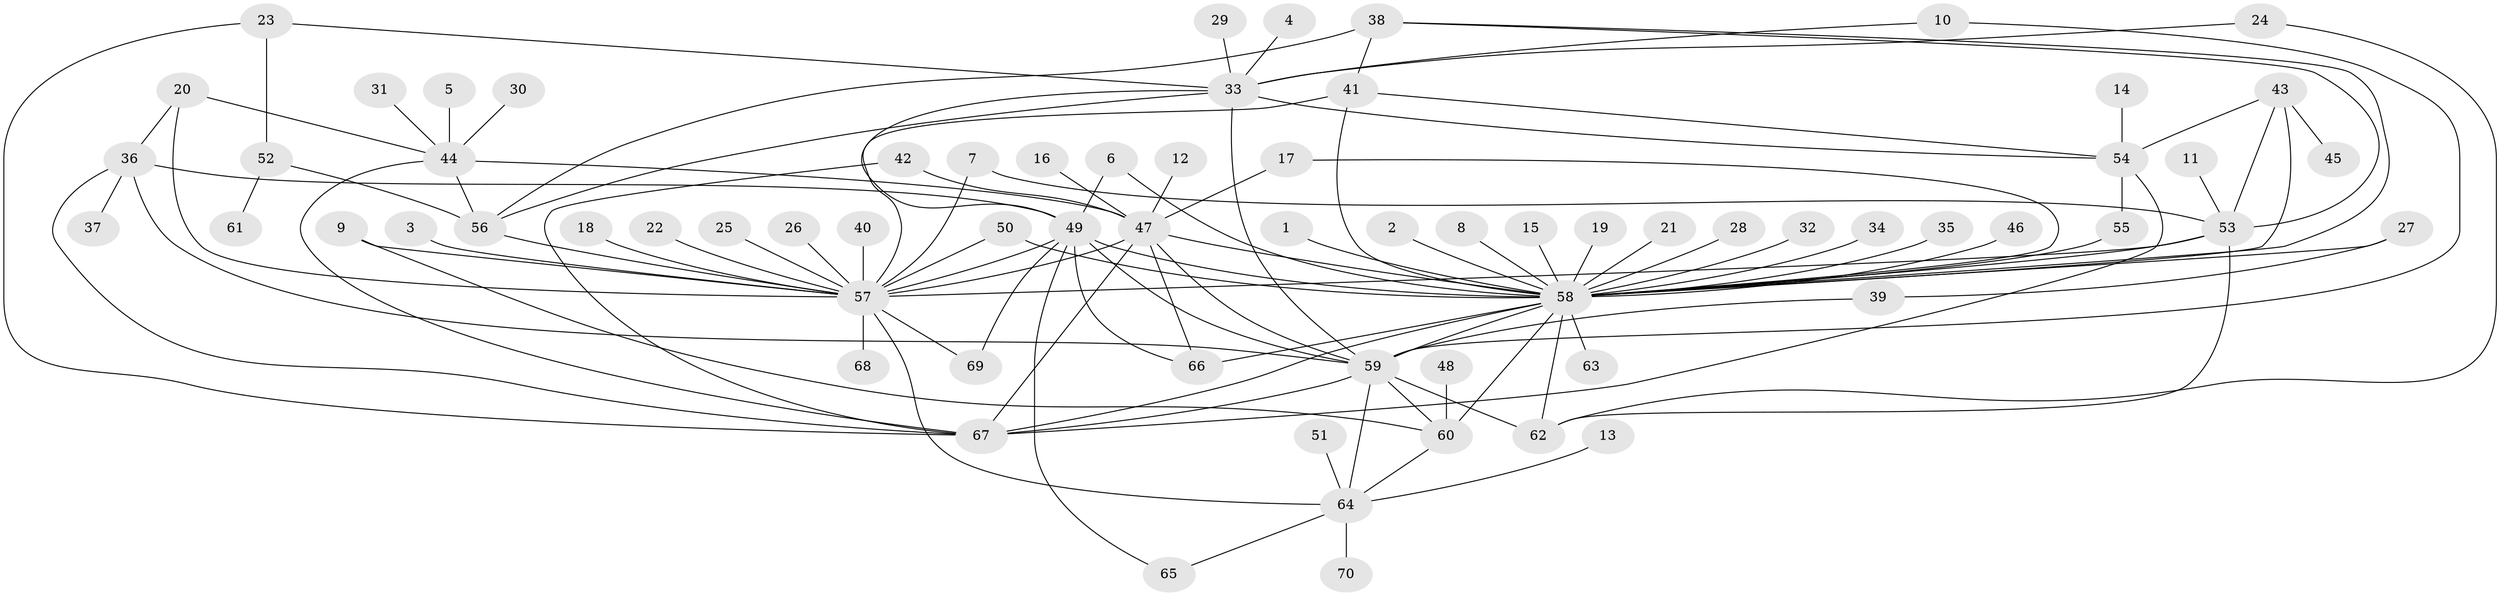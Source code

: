 // original degree distribution, {8: 0.03597122302158273, 32: 0.007194244604316547, 10: 0.007194244604316547, 5: 0.03597122302158273, 11: 0.014388489208633094, 7: 0.014388489208633094, 4: 0.08633093525179857, 1: 0.4676258992805755, 3: 0.07913669064748201, 12: 0.007194244604316547, 6: 0.02158273381294964, 2: 0.2158273381294964, 15: 0.007194244604316547}
// Generated by graph-tools (version 1.1) at 2025/26/03/09/25 03:26:01]
// undirected, 70 vertices, 112 edges
graph export_dot {
graph [start="1"]
  node [color=gray90,style=filled];
  1;
  2;
  3;
  4;
  5;
  6;
  7;
  8;
  9;
  10;
  11;
  12;
  13;
  14;
  15;
  16;
  17;
  18;
  19;
  20;
  21;
  22;
  23;
  24;
  25;
  26;
  27;
  28;
  29;
  30;
  31;
  32;
  33;
  34;
  35;
  36;
  37;
  38;
  39;
  40;
  41;
  42;
  43;
  44;
  45;
  46;
  47;
  48;
  49;
  50;
  51;
  52;
  53;
  54;
  55;
  56;
  57;
  58;
  59;
  60;
  61;
  62;
  63;
  64;
  65;
  66;
  67;
  68;
  69;
  70;
  1 -- 58 [weight=1.0];
  2 -- 58 [weight=1.0];
  3 -- 57 [weight=1.0];
  4 -- 33 [weight=1.0];
  5 -- 44 [weight=1.0];
  6 -- 49 [weight=1.0];
  6 -- 58 [weight=1.0];
  7 -- 53 [weight=1.0];
  7 -- 57 [weight=1.0];
  8 -- 58 [weight=1.0];
  9 -- 57 [weight=1.0];
  9 -- 60 [weight=1.0];
  10 -- 33 [weight=1.0];
  10 -- 59 [weight=1.0];
  11 -- 53 [weight=1.0];
  12 -- 47 [weight=1.0];
  13 -- 64 [weight=1.0];
  14 -- 54 [weight=1.0];
  15 -- 58 [weight=1.0];
  16 -- 47 [weight=1.0];
  17 -- 47 [weight=2.0];
  17 -- 58 [weight=1.0];
  18 -- 57 [weight=1.0];
  19 -- 58 [weight=1.0];
  20 -- 36 [weight=1.0];
  20 -- 44 [weight=1.0];
  20 -- 57 [weight=1.0];
  21 -- 58 [weight=1.0];
  22 -- 57 [weight=1.0];
  23 -- 33 [weight=1.0];
  23 -- 52 [weight=1.0];
  23 -- 67 [weight=1.0];
  24 -- 33 [weight=1.0];
  24 -- 62 [weight=1.0];
  25 -- 57 [weight=1.0];
  26 -- 57 [weight=1.0];
  27 -- 39 [weight=1.0];
  27 -- 58 [weight=1.0];
  28 -- 58 [weight=1.0];
  29 -- 33 [weight=1.0];
  30 -- 44 [weight=1.0];
  31 -- 44 [weight=1.0];
  32 -- 58 [weight=1.0];
  33 -- 49 [weight=1.0];
  33 -- 54 [weight=1.0];
  33 -- 56 [weight=1.0];
  33 -- 59 [weight=1.0];
  34 -- 58 [weight=1.0];
  35 -- 58 [weight=1.0];
  36 -- 37 [weight=1.0];
  36 -- 49 [weight=1.0];
  36 -- 59 [weight=2.0];
  36 -- 67 [weight=1.0];
  38 -- 41 [weight=1.0];
  38 -- 53 [weight=1.0];
  38 -- 56 [weight=1.0];
  38 -- 58 [weight=1.0];
  39 -- 59 [weight=1.0];
  40 -- 57 [weight=1.0];
  41 -- 54 [weight=1.0];
  41 -- 57 [weight=1.0];
  41 -- 58 [weight=1.0];
  42 -- 47 [weight=1.0];
  42 -- 67 [weight=1.0];
  43 -- 45 [weight=1.0];
  43 -- 53 [weight=1.0];
  43 -- 54 [weight=1.0];
  43 -- 58 [weight=4.0];
  44 -- 47 [weight=1.0];
  44 -- 56 [weight=1.0];
  44 -- 67 [weight=1.0];
  46 -- 58 [weight=1.0];
  47 -- 57 [weight=1.0];
  47 -- 58 [weight=1.0];
  47 -- 59 [weight=1.0];
  47 -- 66 [weight=1.0];
  47 -- 67 [weight=1.0];
  48 -- 60 [weight=1.0];
  49 -- 57 [weight=1.0];
  49 -- 58 [weight=2.0];
  49 -- 59 [weight=1.0];
  49 -- 65 [weight=1.0];
  49 -- 66 [weight=1.0];
  49 -- 69 [weight=1.0];
  50 -- 57 [weight=1.0];
  50 -- 58 [weight=1.0];
  51 -- 64 [weight=1.0];
  52 -- 56 [weight=1.0];
  52 -- 61 [weight=1.0];
  53 -- 57 [weight=1.0];
  53 -- 58 [weight=2.0];
  53 -- 62 [weight=1.0];
  54 -- 55 [weight=1.0];
  54 -- 67 [weight=1.0];
  55 -- 58 [weight=2.0];
  56 -- 57 [weight=1.0];
  57 -- 64 [weight=1.0];
  57 -- 68 [weight=1.0];
  57 -- 69 [weight=1.0];
  58 -- 59 [weight=2.0];
  58 -- 60 [weight=3.0];
  58 -- 62 [weight=1.0];
  58 -- 63 [weight=1.0];
  58 -- 66 [weight=1.0];
  58 -- 67 [weight=2.0];
  59 -- 60 [weight=1.0];
  59 -- 62 [weight=1.0];
  59 -- 64 [weight=1.0];
  59 -- 67 [weight=1.0];
  60 -- 64 [weight=1.0];
  64 -- 65 [weight=1.0];
  64 -- 70 [weight=1.0];
}
